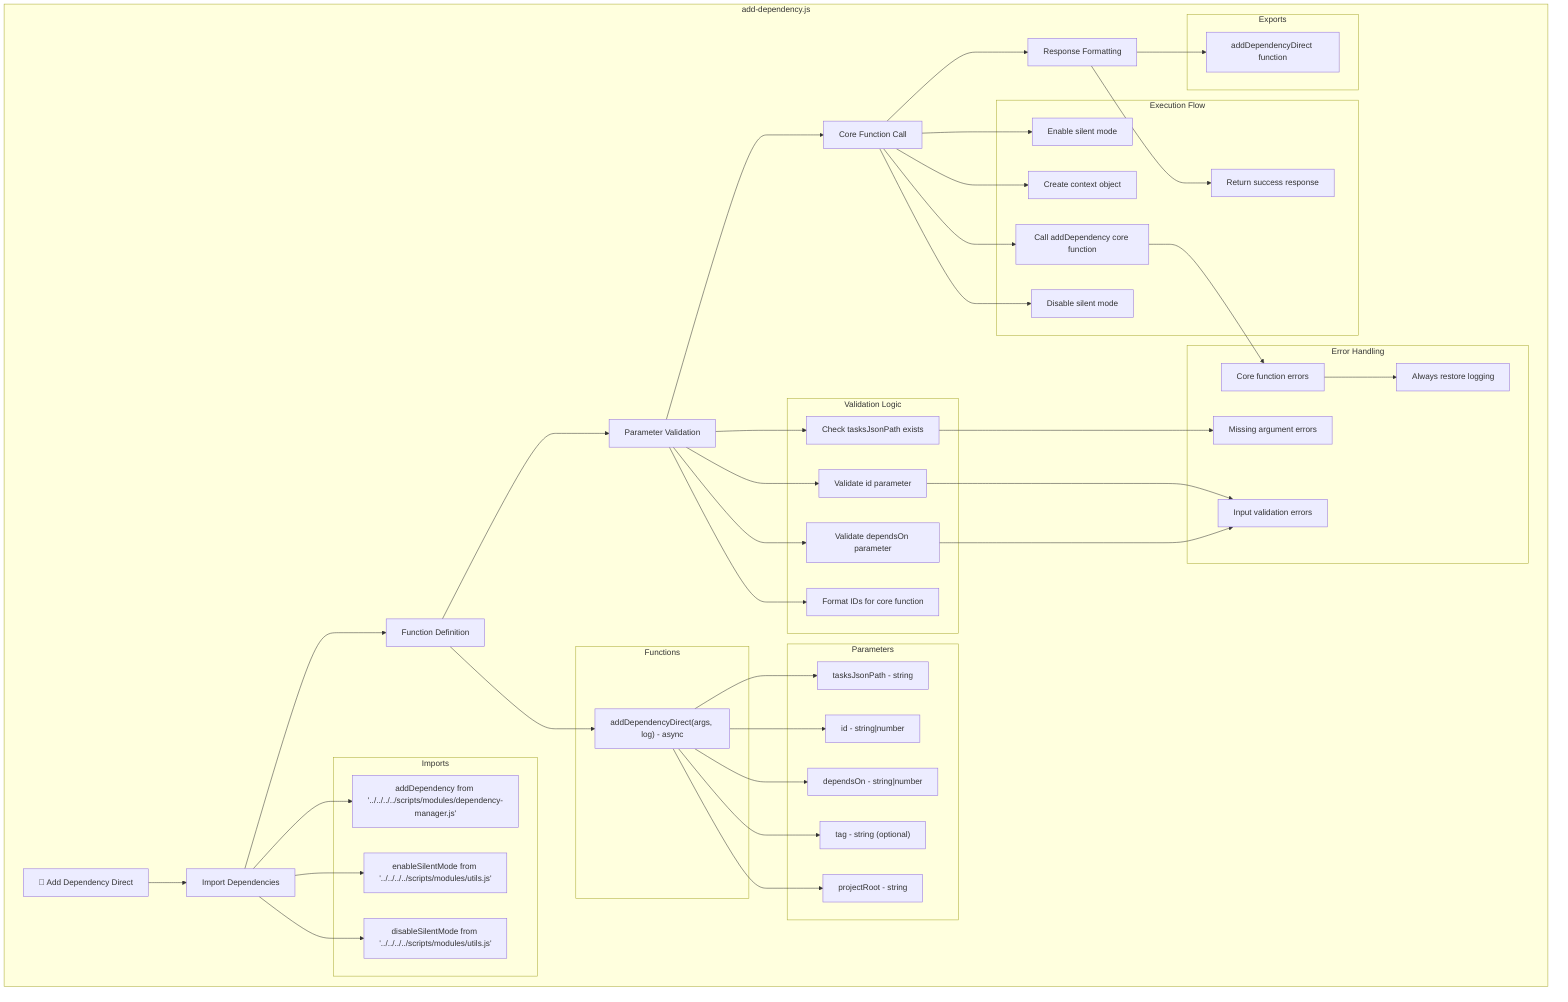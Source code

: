 flowchart TD
    subgraph "add-dependency.js"
        A["🔗 Add Dependency Direct"] --> B["Import Dependencies"]
        B --> C["Function Definition"]
        C --> D["Parameter Validation"]
        D --> E["Core Function Call"]
        E --> F["Response Formatting"]
        
        subgraph "Imports"
            I1["addDependency from '../../../../scripts/modules/dependency-manager.js'"]
            I2["enableSilentMode from '../../../../scripts/modules/utils.js'"]
            I3["disableSilentMode from '../../../../scripts/modules/utils.js'"]
        end
        
        subgraph "Functions"
            F1["addDependencyDirect(args, log) - async"]
        end
        
        subgraph "Parameters"
            P1["tasksJsonPath - string"]
            P2["id - string|number"]
            P3["dependsOn - string|number"]
            P4["tag - string (optional)"]
            P5["projectRoot - string"]
        end
        
        subgraph "Validation Logic"
            V1["Check tasksJsonPath exists"]
            V2["Validate id parameter"]
            V3["Validate dependsOn parameter"]
            V4["Format IDs for core function"]
        end
        
        subgraph "Execution Flow"
            EX1["Enable silent mode"]
            EX2["Create context object"]
            EX3["Call addDependency core function"]
            EX4["Disable silent mode"]
            EX5["Return success response"]
        end
        
        subgraph "Error Handling"
            ERR1["Missing argument errors"]
            ERR2["Input validation errors"]
            ERR3["Core function errors"]
            ERR4["Always restore logging"]
        end
        
        subgraph "Exports"
            EXP1["addDependencyDirect function"]
        end
        
        B --> I1
        B --> I2
        B --> I3
        C --> F1
        F1 --> P1
        F1 --> P2
        F1 --> P3
        F1 --> P4
        F1 --> P5
        D --> V1
        D --> V2
        D --> V3
        D --> V4
        E --> EX1
        E --> EX2
        E --> EX3
        E --> EX4
        F --> EX5
        V1 --> ERR1
        V2 --> ERR2
        V3 --> ERR2
        EX3 --> ERR3
        ERR3 --> ERR4
        F --> EXP1
    end